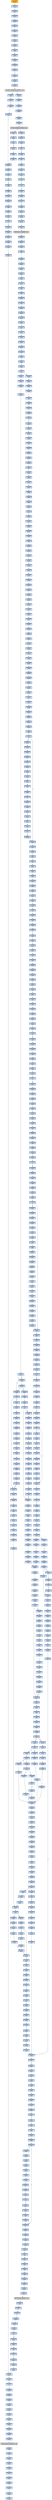 strict digraph G {
	graph [bgcolor=transparent,
		name=G
	];
	node [color=lightsteelblue,
		fillcolor=lightsteelblue,
		shape=rectangle,
		style=filled
	];
	"0x0043de29"	[label="0x0043de29
jb"];
	"0x0043de2b"	[label="0x0043de2b
movl"];
	"0x0043de29" -> "0x0043de2b"	[color="#000000",
		label=F];
	"0x0043de9c"	[label="0x0043de9c
cmpl"];
	"0x0043de29" -> "0x0043de9c"	[color="#000000",
		label=T];
	"0x0043d9c2"	[label="0x0043d9c2
incl"];
	"0x0043d9c3"	[label="0x0043d9c3
movb"];
	"0x0043d9c2" -> "0x0043d9c3"	[color="#000000"];
	"0x0043d059"	[label="0x0043d059
jne"];
	"0x0043d05b"	[label="0x0043d05b
cmpb"];
	"0x0043d059" -> "0x0043d05b"	[color="#000000",
		label=F];
	"0x0043dca3"	[label="0x0043dca3
testb"];
	"0x0043dca5"	[label="0x0043dca5
jne"];
	"0x0043dca3" -> "0x0043dca5"	[color="#000000"];
	"0x0043db55"	[label="0x0043db55
repz"];
	"0x0043db57"	[label="0x0043db57
movl"];
	"0x0043db55" -> "0x0043db57"	[color="#000000"];
	"0x0043d9a4"	[label="0x0043d9a4
movb"];
	"0x0043d9a6"	[label="0x0043d9a6
popl"];
	"0x0043d9a4" -> "0x0043d9a6"	[color="#000000"];
	"0x0043da1b"	[label="0x0043da1b
jmp"];
	"0x0043da58"	[label="0x0043da58
movl"];
	"0x0043da1b" -> "0x0043da58"	[color="#000000"];
	"0x0043d83f"	[label="0x0043d83f
pushl"];
	"0x0043d840"	[label="0x0043d840
movl"];
	"0x0043d83f" -> "0x0043d840"	[color="#000000"];
	"0x0043d395"	[label="0x0043d395
pushl"];
	"0x0043d396"	[label="0x0043d396
pushl"];
	"0x0043d395" -> "0x0043d396"	[color="#000000"];
	"0x0043d83d"	[label="0x0043d83d
movl"];
	"0x0043d83d" -> "0x0043d83f"	[color="#000000"];
	"0x0043dcf1"	[label="0x0043dcf1
ret"];
	"0x0043df6c"	[label="0x0043df6c
testb"];
	"0x0043dcf1" -> "0x0043df6c"	[color="#000000"];
	"0x0043d962"	[label="0x0043d962
testl"];
	"0x0043d964"	[label="0x0043d964
jbe"];
	"0x0043d962" -> "0x0043d964"	[color="#000000"];
	"0x0043dec1"	[label="0x0043dec1
addl"];
	"0x0043dec4"	[label="0x0043dec4
orl"];
	"0x0043dec1" -> "0x0043dec4"	[color="#000000"];
	"0x0043dab5"	[label="0x0043dab5
movl"];
	"0x0043dab9"	[label="0x0043dab9
leal"];
	"0x0043dab5" -> "0x0043dab9"	[color="#000000"];
	"0x0043db0c"	[label="0x0043db0c
pushl"];
	"0x0043db0d"	[label="0x0043db0d
movl"];
	"0x0043db0c" -> "0x0043db0d"	[color="#000000"];
	"0x0043d84b"	[label="0x0043d84b
xorl"];
	"0x0043d84d"	[label="0x0043d84d
leal"];
	"0x0043d84b" -> "0x0043d84d"	[color="#000000"];
	"0x0043d8f6"	[label="0x0043d8f6
movl"];
	"0x0043d8f8"	[label="0x0043d8f8
movb"];
	"0x0043d8f6" -> "0x0043d8f8"	[color="#000000"];
	"0x0043daf1"	[label="0x0043daf1
movl"];
	"0x0043daf7"	[label="0x0043daf7
popl"];
	"0x0043daf1" -> "0x0043daf7"	[color="#000000"];
	"0x0043d2b9"	[label="0x0043d2b9
movl"];
	"0x0043d2bb"	[label="0x0043d2bb
movl"];
	"0x0043d2b9" -> "0x0043d2bb"	[color="#000000"];
	"0x0043d869"	[label="0x0043d869
movl"];
	"0x0043d86d"	[label="0x0043d86d
leal"];
	"0x0043d869" -> "0x0043d86d"	[color="#000000"];
	"0x0043dabc"	[label="0x0043dabc
pushl"];
	"0x0043dab9" -> "0x0043dabc"	[color="#000000"];
	"0x0043da6a"	[label="0x0043da6a
subl"];
	"0x0043da6c"	[label="0x0043da6c
subl"];
	"0x0043da6a" -> "0x0043da6c"	[color="#000000"];
	"0x0043d8a5"	[label="0x0043d8a5
movl"];
	"0x0043d8a9"	[label="0x0043d8a9
shll"];
	"0x0043d8a5" -> "0x0043d8a9"	[color="#000000"];
	"0x0043d8fa"	[label="0x0043d8fa
movl"];
	"0x0043d8fe"	[label="0x0043d8fe
movl"];
	"0x0043d8fa" -> "0x0043d8fe"	[color="#000000"];
	"0x0043defa"	[label="0x0043defa
jae"];
	"0x0043defc"	[label="0x0043defc
movl"];
	"0x0043defa" -> "0x0043defc"	[color="#000000",
		label=F];
	"0x0043df16"	[label="0x0043df16
movl"];
	"0x0043defa" -> "0x0043df16"	[color="#000000",
		label=T];
	"0x0043d269"	[label="0x0043d269
movl"];
	"0x0043d26f"	[label="0x0043d26f
addl"];
	"0x0043d269" -> "0x0043d26f"	[color="#000000"];
	"0x0043d834"	[label="0x0043d834
subl"];
	"0x0043d83a"	[label="0x0043d83a
pushl"];
	"0x0043d834" -> "0x0043d83a"	[color="#000000"];
	"0x0043d24f"	[label="0x0043d24f
orl"];
	"0x0043d251"	[label="0x0043d251
je"];
	"0x0043d24f" -> "0x0043d251"	[color="#000000"];
	"0x0043d2be"	[label="0x0043d2be
addl"];
	"0x0043d2bb" -> "0x0043d2be"	[color="#000000"];
	"0x0043d1c8"	[label="0x0043d1c8
je"];
	"0x0043d243"	[label="0x0043d243
movl"];
	"0x0043d1c8" -> "0x0043d243"	[color="#000000",
		label=T];
	"0x0043d9c0"	[label="0x0043d9c0
movb"];
	"0x0043d9c0" -> "0x0043d9c2"	[color="#000000"];
	"0x0043d98f"	[label="0x0043d98f
leal"];
	"0x0043d993"	[label="0x0043d993
incl"];
	"0x0043d98f" -> "0x0043d993"	[color="#000000"];
	"0x0043de95"	[label="0x0043de95
addl"];
	"0x0043de97"	[label="0x0043de97
leal"];
	"0x0043de95" -> "0x0043de97"	[color="#000000"];
	"0x0043d7e0"	[label="0x0043d7e0
movl"];
	"0x0043d7e3"	[label="0x0043d7e3
cmpl"];
	"0x0043d7e0" -> "0x0043d7e3"	[color="#000000"];
	"0x0043de78"	[label="0x0043de78
movl"];
	"0x0043de7d"	[label="0x0043de7d
movl"];
	"0x0043de78" -> "0x0043de7d"	[color="#000000"];
	"0x0043dd3a"	[label="0x0043dd3a
incl"];
	"0x0043dd3b"	[label="0x0043dd3b
incl"];
	"0x0043dd3a" -> "0x0043dd3b"	[color="#000000"];
	"0x0043df74"	[label="0x0043df74
jb"];
	"0x0043df7a"	[label="0x0043df7a
movl"];
	"0x0043df74" -> "0x0043df7a"	[color="#000000",
		label=F];
	"0x0043df7e"	[label="0x0043df7e
movl"];
	"0x0043df7a" -> "0x0043df7e"	[color="#000000"];
	"0x0043de22"	[label="0x0043de22
movl"];
	"0x0043de24"	[label="0x0043de24
je"];
	"0x0043de22" -> "0x0043de24"	[color="#000000"];
	"0x0043de24" -> "0x0043de9c"	[color="#000000",
		label=T];
	"0x0043de26"	[label="0x0043de26
cmpl"];
	"0x0043de24" -> "0x0043de26"	[color="#000000",
		label=F];
	"0x0043d10e"	[label="0x0043d10e
pushl"];
	"0x0043d10f"	[label="0x0043d10f
pushl"];
	"0x0043d10e" -> "0x0043d10f"	[color="#000000"];
	"0x0043df4c"	[label="0x0043df4c
movb"];
	"0x0043df4e"	[label="0x0043df4e
movb"];
	"0x0043df4c" -> "0x0043df4e"	[color="#000000"];
	"0x0043da11"	[label="0x0043da11
shrl"];
	"0x0043da14"	[label="0x0043da14
xorl"];
	"0x0043da11" -> "0x0043da14"	[color="#000000"];
	"0x0043dead"	[label="0x0043dead
incl"];
	"0x0043deae"	[label="0x0043deae
movb"];
	"0x0043dead" -> "0x0043deae"	[color="#000000"];
	"0x0043dccd"	[label="0x0043dccd
movb"];
	"0x0043dcd4"	[label="0x0043dcd4
movl"];
	"0x0043dccd" -> "0x0043dcd4"	[color="#000000"];
	"0x0043d72f"	[label="0x0043d72f
ret"];
	"0x0043d101"	[label="0x0043d101
movb"];
	"0x0043d72f" -> "0x0043d101"	[color="#000000"];
	"0x0043d90d"	[label="0x0043d90d
repz"];
	"0x0043d90f"	[label="0x0043d90f
movl"];
	"0x0043d90d" -> "0x0043d90f"	[color="#000000"];
	"0x0043d1c0"	[label="0x0043d1c0
movl"];
	"0x0043d1c6"	[label="0x0043d1c6
subl"];
	"0x0043d1c0" -> "0x0043d1c6"	[color="#000000"];
	"0x0043deb2"	[label="0x0043deb2
movl"];
	"0x0043deae" -> "0x0043deb2"	[color="#000000"];
	"0x0043d11f"	[label="0x0043d11f
orl"];
	"0x0043d121"	[label="0x0043d121
je"];
	"0x0043d11f" -> "0x0043d121"	[color="#000000"];
	"0x0043d871"	[label="0x0043d871
incl"];
	"0x0043d872"	[label="0x0043d872
incl"];
	"0x0043d871" -> "0x0043d872"	[color="#000000"];
	"0x0043df53"	[label="0x0043df53
cmpl"];
	"0x0043df55"	[label="0x0043df55
jb"];
	"0x0043df53" -> "0x0043df55"	[color="#000000"];
	"0x0043d7a4"	[label="0x0043d7a4
pushl"];
	"0x0043d7a5"	[label="0x0043d7a5
movl"];
	"0x0043d7a4" -> "0x0043d7a5"	[color="#000000"];
	"0x0043d9cc"	[label="0x0043d9cc
movl"];
	"0x0043d9d0"	[label="0x0043d9d0
shll"];
	"0x0043d9cc" -> "0x0043d9d0"	[color="#000000"];
	"0x0043d8e0"	[label="0x0043d8e0
movl"];
	"0x0043d8e6"	[label="0x0043d8e6
shrl"];
	"0x0043d8e0" -> "0x0043d8e6"	[color="#000000"];
	"0x0043de36"	[label="0x0043de36
movl"];
	"0x0043de39"	[label="0x0043de39
movl"];
	"0x0043de36" -> "0x0043de39"	[color="#000000"];
	"0x0043dcff"	[label="0x0043dcff
ret"];
	"0x0043de18"	[label="0x0043de18
movb"];
	"0x0043dcff" -> "0x0043de18"	[color="#000000"];
	"0x0043da9b"	[label="0x0043da9b
movb"];
	"0x0043dcff" -> "0x0043da9b"	[color="#000000"];
	"0x0043d008"	[label="0x0043d008
jmp"];
	"0x0043d00e"	[label="0x0043d00e
call"];
	"0x0043d008" -> "0x0043d00e"	[color="#000000"];
	"0x0043d7ee"	[label="0x0043d7ee
movl"];
	"0x0043d7f2"	[label="0x0043d7f2
subl"];
	"0x0043d7ee" -> "0x0043d7f2"	[color="#000000"];
	"0x0043d110"	[label="0x0043d110
pushl"];
	"0x0043d10f" -> "0x0043d110"	[color="#000000"];
	"0x0043d87e"	[label="0x0043d87e
movl"];
	"0x0043d882"	[label="0x0043d882
movl"];
	"0x0043d87e" -> "0x0043d882"	[color="#000000"];
	"0x0043df2b"	[label="0x0043df2b
movl"];
	"0x0043df31"	[label="0x0043df31
movl"];
	"0x0043df2b" -> "0x0043df31"	[color="#000000"];
	"0x0043d86d" -> "0x0043d871"	[color="#000000"];
	"0x0043db4f"	[label="0x0043db4f
movl"];
	"0x0043db4f" -> "0x0043db55"	[color="#000000"];
	"0x0043d0a1"	[label="0x0043d0a1
leal"];
	"0x0043d0a7"	[label="0x0043d0a7
cmpl"];
	"0x0043d0a1" -> "0x0043d0a7"	[color="#000000"];
	"0x0043d151"	[label="0x0043d151
popl"];
	"0x0043d152"	[label="0x0043d152
popl"];
	"0x0043d151" -> "0x0043d152"	[color="#000000"];
	"0x0043df03"	[label="0x0043df03
testl"];
	"0x0043defc" -> "0x0043df03"	[color="#000000"];
	"0x0043dbc5"	[label="0x0043dbc5
movl"];
	"0x0043dbc7"	[label="0x0043dbc7
call"];
	"0x0043dbc5" -> "0x0043dbc7"	[color="#000000"];
	"0x0043dea0"	[label="0x0043dea0
jb"];
	"0x0043ded3"	[label="0x0043ded3
movl"];
	"0x0043dea0" -> "0x0043ded3"	[color="#000000",
		label=T];
	"0x0043dea2"	[label="0x0043dea2
movl"];
	"0x0043dea0" -> "0x0043dea2"	[color="#000000",
		label=F];
	"0x0043d7a8"	[label="0x0043d7a8
movl"];
	"0x0043d7ad"	[label="0x0043d7ad
pushl"];
	"0x0043d7a8" -> "0x0043d7ad"	[color="#000000"];
	"0x0043de58"	[label="0x0043de58
orl"];
	"0x0043de5a"	[label="0x0043de5a
movl"];
	"0x0043de58" -> "0x0043de5a"	[color="#000000"];
	"0x0043da3d"	[label="0x0043da3d
movl"];
	"0x0043da42"	[label="0x0043da42
jmp"];
	"0x0043da3d" -> "0x0043da42"	[color="#000000"];
	"0x0043d9fb"	[label="0x0043d9fb
shrl"];
	"0x0043d9fd"	[label="0x0043d9fd
movl"];
	"0x0043d9fb" -> "0x0043d9fd"	[color="#000000"];
	"0x0043de46"	[label="0x0043de46
movl"];
	"0x0043de49"	[label="0x0043de49
movl"];
	"0x0043de46" -> "0x0043de49"	[color="#000000"];
	"0x0043d99f"	[label="0x0043d99f
jb"];
	"0x0043d9a1"	[label="0x0043d9a1
popl"];
	"0x0043d99f" -> "0x0043d9a1"	[color="#000000",
		label=F];
	"0x0043d92b"	[label="0x0043d92b
addl"];
	"0x0043d92e"	[label="0x0043d92e
cmpl"];
	"0x0043d92b" -> "0x0043d92e"	[color="#000000"];
	"0x0043da7e"	[label="0x0043da7e
popl"];
	"0x0043da7f"	[label="0x0043da7f
movl"];
	"0x0043da7e" -> "0x0043da7f"	[color="#000000"];
	"0x0043d9ad"	[label="0x0043d9ad
ret"];
	"0x0043d9ad" -> "0x0043dca3"	[color="#000000"];
	"0x0043dbb4"	[label="0x0043dbb4
testb"];
	"0x0043d9ad" -> "0x0043dbb4"	[color="#000000"];
	"0x0043dafe"	[label="0x0043dafe
popl"];
	"0x0043daff"	[label="0x0043daff
ret"];
	"0x0043dafe" -> "0x0043daff"	[color="#000000"];
	"0x0043d062"	[label="0x0043d062
jmp"];
	"0x0043d08d"	[label="0x0043d08d
movl"];
	"0x0043d062" -> "0x0043d08d"	[color="#000000"];
	"0x0043d001"	[color=lightgrey,
		fillcolor=orange,
		label="0x0043d001
pusha"];
	"0x0043d002"	[label="0x0043d002
call"];
	"0x0043d001" -> "0x0043d002"	[color="#000000"];
	"0x0043dee0"	[label="0x0043dee0
addl"];
	"0x0043dee2"	[label="0x0043dee2
shrl"];
	"0x0043dee0" -> "0x0043dee2"	[color="#000000"];
	"0x0043d9d9"	[label="0x0043d9d9
orl"];
	"0x0043d9db"	[label="0x0043d9db
movl"];
	"0x0043d9d9" -> "0x0043d9db"	[color="#000000"];
	"0x0043dcb9"	[label="0x0043dcb9
xorl"];
	"0x0043dcbb"	[label="0x0043dcbb
cmpb"];
	"0x0043dcb9" -> "0x0043dcbb"	[color="#000000"];
	"0x0043d2f0"	[label="0x0043d2f0
popl"];
	"0x0043d2f1"	[label="0x0043d2f1
jne"];
	"0x0043d2f0" -> "0x0043d2f1"	[color="#000000"];
	"0x0043d373"	[label="0x0043d373
movl"];
	"0x0043d375"	[label="0x0043d375
movl"];
	"0x0043d373" -> "0x0043d375"	[color="#000000"];
	"0x0043d287"	[label="0x0043d287
testl"];
	"0x0043d289"	[label="0x0043d289
jne"];
	"0x0043d287" -> "0x0043d289"	[color="#000000"];
	"0x0043df3d"	[label="0x0043df3d
incl"];
	"0x0043df3e"	[label="0x0043df3e
leal"];
	"0x0043df3d" -> "0x0043df3e"	[color="#000000"];
	"0x0043d9a3"	[label="0x0043d9a3
popl"];
	"0x0043d9a3" -> "0x0043d9a4"	[color="#000000"];
	"0x0043da0f"	[label="0x0043da0f
movl"];
	"0x0043da0f" -> "0x0043da11"	[color="#000000"];
	"0x0043da7d"	[label="0x0043da7d
popl"];
	"0x0043da7d" -> "0x0043da7e"	[color="#000000"];
	"0x0043dcc9"	[label="0x0043dcc9
jb"];
	"0x0043dccb"	[label="0x0043dccb
jmp"];
	"0x0043dcc9" -> "0x0043dccb"	[color="#000000",
		label=F];
	"0x0043deec"	[label="0x0043deec
subl"];
	"0x0043deee"	[label="0x0043deee
andl"];
	"0x0043deec" -> "0x0043deee"	[color="#000000"];
	"0x0043da49"	[label="0x0043da49
movl"];
	"0x0043da4e"	[label="0x0043da4e
jmp"];
	"0x0043da49" -> "0x0043da4e"	[color="#000000"];
	"0x0043d292"	[label="0x0043d292
movl"];
	"0x0043d289" -> "0x0043d292"	[color="#000000",
		label=T];
	"0x0043dce8"	[label="0x0043dce8
movb"];
	"0x0043dcea"	[label="0x0043dcea
popl"];
	"0x0043dce8" -> "0x0043dcea"	[color="#000000"];
	"0x0043da6e"	[label="0x0043da6e
popl"];
	"0x0043da6c" -> "0x0043da6e"	[color="#000000"];
	"0x0043d00d"	[label="0x0043d00d
ret"];
	"0x0043d00d" -> "0x0043d008"	[color="#000000"];
	"0x0043df25"	[label="0x0043df25
movl"];
	"0x0043df25" -> "0x0043df2b"	[color="#000000"];
	"0x0043d093"	[label="0x0043d093
orl"];
	"0x0043d08d" -> "0x0043d093"	[color="#000000"];
	"0x0043d986"	[label="0x0043d986
xorl"];
	"0x0043d988"	[label="0x0043d988
movb"];
	"0x0043d986" -> "0x0043d988"	[color="#000000"];
	"0x0043d80f"	[label="0x0043d80f
movl"];
	"0x0043d813"	[label="0x0043d813
movl"];
	"0x0043d80f" -> "0x0043d813"	[color="#000000"];
	"0x0043d93d"	[label="0x0043d93d
jge"];
	"0x0043d943"	[label="0x0043d943
cmpl"];
	"0x0043d93d" -> "0x0043d943"	[color="#000000",
		label=F];
	"0x0043d7bd"	[label="0x0043d7bd
incl"];
	"0x0043d7be"	[label="0x0043d7be
movb"];
	"0x0043d7bd" -> "0x0043d7be"	[color="#000000"];
	"0x0043d939"	[label="0x0043d939
movl"];
	"0x0043d939" -> "0x0043d93d"	[color="#000000"];
	"0x0043da16"	[label="0x0043da16
movb"];
	"0x0043da19"	[label="0x0043da19
movl"];
	"0x0043da16" -> "0x0043da19"	[color="#000000"];
	"0x0043d972"	[label="0x0043d972
je"];
	"0x0043d974"	[label="0x0043d974
movl"];
	"0x0043d972" -> "0x0043d974"	[color="#000000",
		label=F];
	"0x0043d996"	[label="0x0043d996
movl"];
	"0x0043d972" -> "0x0043d996"	[color="#000000",
		label=T];
	"0x0043dd32"	[label="0x0043dd32
jae"];
	"0x0043dd34"	[label="0x0043dd34
movl"];
	"0x0043dd32" -> "0x0043dd34"	[color="#000000",
		label=F];
	"0x0043d38f"	[label="0x0043d38f
movl"];
	"0x0043d392"	[label="0x0043d392
addl"];
	"0x0043d38f" -> "0x0043d392"	[color="#000000"];
	"0x0043d831"	[label="0x0043d831
ret"];
	"0x0043d831" -> "0x0043daf1"	[color="#000000"];
	"0x0043de1f"	[label="0x0043de1f
popl"];
	"0x0043de20"	[label="0x0043de20
testb"];
	"0x0043de1f" -> "0x0043de20"	[color="#000000"];
	"0x0043de3c"	[label="0x0043de3c
shll"];
	"0x0043de3f"	[label="0x0043de3f
movb"];
	"0x0043de3c" -> "0x0043de3f"	[color="#000000"];
	"0x0043d111"	[label="0x0043d111
pushl"];
	"0x0043d110" -> "0x0043d111"	[color="#000000"];
	"0x0043d153"	[label="0x0043d153
popl"];
	"0x0043d154"	[label="0x0043d154
popl"];
	"0x0043d153" -> "0x0043d154"	[color="#000000"];
	"0x0043ded6"	[label="0x0043ded6
movl"];
	"0x0043ded9"	[label="0x0043ded9
movl"];
	"0x0043ded6" -> "0x0043ded9"	[color="#000000"];
	"0x0043d2a8"	[label="0x0043d2a8
movl"];
	"0x0043d2aa"	[label="0x0043d2aa
testl"];
	"0x0043d2a8" -> "0x0043d2aa"	[color="#000000"];
	"0x0043dede"	[label="0x0043dede
subl"];
	"0x0043dede" -> "0x0043dee0"	[color="#000000"];
	"0x0043d8bd"	[label="0x0043d8bd
movl"];
	"0x0043d8c1"	[label="0x0043d8c1
movl"];
	"0x0043d8bd" -> "0x0043d8c1"	[color="#000000"];
	"0x0043d8ab"	[label="0x0043d8ab
addl"];
	"0x0043d8ad"	[label="0x0043d8ad
cmpl"];
	"0x0043d8ab" -> "0x0043d8ad"	[color="#000000"];
	"0x0043d7e5"	[label="0x0043d7e5
jae"];
	"0x0043d7e7"	[label="0x0043d7e7
popl"];
	"0x0043d7e5" -> "0x0043d7e7"	[color="#000000",
		label=F];
	"0x0043d97f"	[label="0x0043d97f
movl"];
	"0x0043d983"	[label="0x0043d983
movl"];
	"0x0043d97f" -> "0x0043d983"	[color="#000000"];
	"0x0043d99d"	[label="0x0043d99d
cmpl"];
	"0x0043d99d" -> "0x0043d99f"	[color="#000000"];
	"0x0043df0d"	[label="0x0043df0d
movl"];
	"0x0043df14"	[label="0x0043df14
jmp"];
	"0x0043df0d" -> "0x0043df14"	[color="#000000"];
	"0x0043d97a"	[label="0x0043d97a
andl"];
	"0x0043d974" -> "0x0043d97a"	[color="#000000"];
	"0x0043d949"	[label="0x0043d949
je"];
	"0x0043d95a"	[label="0x0043d95a
movl"];
	"0x0043d949" -> "0x0043d95a"	[color="#000000",
		label=T];
	"0x0043d807"	[label="0x0043d807
movl"];
	"0x0043d80a"	[label="0x0043d80a
popl"];
	"0x0043d807" -> "0x0043d80a"	[color="#000000"];
	"0x0043d39e"	[label="0x0043d39e
call"];
	VIRTUALPROTECT_KERNEL32_DLL	[color=lightgrey,
		fillcolor=lightgrey,
		label="VIRTUALPROTECT_KERNEL32_DLL
VIRTUALPROTECT-KERNEL32-DLL"];
	"0x0043d39e" -> VIRTUALPROTECT_KERNEL32_DLL	[color="#000000"];
	"0x0043d994"	[label="0x0043d994
movl"];
	"0x0043d993" -> "0x0043d994"	[color="#000000"];
	"0x0043da89"	[label="0x0043da89
xorl"];
	"0x0043da8b"	[label="0x0043da8b
xorl"];
	"0x0043da89" -> "0x0043da8b"	[color="#000000"];
	"0x0043df83"	[label="0x0043df83
movb"];
	"0x0043df85"	[label="0x0043df85
popl"];
	"0x0043df83" -> "0x0043df85"	[color="#000000"];
	"0x0043dceb"	[label="0x0043dceb
addl"];
	"0x0043dceb" -> "0x0043dcf1"	[color="#000000"];
	"0x0043db49"	[label="0x0043db49
movl"];
	"0x0043db49" -> "0x0043db4f"	[color="#000000"];
	"0x0043de2e"	[label="0x0043de2e
leal"];
	"0x0043de2b" -> "0x0043de2e"	[color="#000000"];
	"0x0043d80c"	[label="0x0043d80c
ret"];
	"0x0043db98"	[label="0x0043db98
movb"];
	"0x0043d80c" -> "0x0043db98"	[color="#000000"];
	"0x0043d0fc"	[label="0x0043d0fc
call"];
	"0x0043d6c8"	[label="0x0043d6c8
movl"];
	"0x0043d0fc" -> "0x0043d6c8"	[color="#000000"];
	"0x0043d1b0"	[label="0x0043d1b0
je"];
	"0x0043d1ba"	[label="0x0043d1ba
movl"];
	"0x0043d1b0" -> "0x0043d1ba"	[color="#000000",
		label=T];
	"0x0043da31"	[label="0x0043da31
movl"];
	"0x0043da36"	[label="0x0043da36
jmp"];
	"0x0043da31" -> "0x0043da36"	[color="#000000"];
	"0x0043d83b"	[label="0x0043d83b
pushl"];
	"0x0043d83c"	[label="0x0043d83c
pushl"];
	"0x0043d83b" -> "0x0043d83c"	[color="#000000"];
	"0x0043dee4"	[label="0x0043dee4
movl"];
	"0x0043dee9"	[label="0x0043dee9
movl"];
	"0x0043dee4" -> "0x0043dee9"	[color="#000000"];
	"0x0043d873"	[label="0x0043d873
cmpl"];
	"0x0043d875"	[label="0x0043d875
movl"];
	"0x0043d873" -> "0x0043d875"	[color="#000000"];
	"0x0043d04e"	[label="0x0043d04e
pushl"];
	"0x0043d04f"	[label="0x0043d04f
call"];
	"0x0043d04e" -> "0x0043d04f"	[color="#000000"];
	"0x0043d960"	[label="0x0043d960
xorl"];
	"0x0043d960" -> "0x0043d962"	[color="#000000"];
	"0x0043df6e"	[label="0x0043df6e
je"];
	"0x0043df6c" -> "0x0043df6e"	[color="#000000"];
	"0x0043d425"	[label="0x0043d425
ret"];
	"0x0043d161"	[label="0x0043d161
movl"];
	"0x0043d163"	[label="0x0043d163
addl"];
	"0x0043d161" -> "0x0043d163"	[color="#000000"];
	"0x0043d9e4"	[label="0x0043d9e4
movl"];
	"0x0043d9e6"	[label="0x0043d9e6
movl"];
	"0x0043d9e4" -> "0x0043d9e6"	[color="#000000"];
	"0x0043d907"	[label="0x0043d907
movw"];
	"0x0043d90a"	[label="0x0043d90a
shrl"];
	"0x0043d907" -> "0x0043d90a"	[color="#000000"];
	"0x0043db1b"	[label="0x0043db1b
movl"];
	"0x0043db1e"	[label="0x0043db1e
movl"];
	"0x0043db1b" -> "0x0043db1e"	[color="#000000"];
	"0x0043d9f9"	[label="0x0043d9f9
subl"];
	"0x0043d9f9" -> "0x0043d9fb"	[color="#000000"];
	"0x0043daa8"	[label="0x0043daa8
addl"];
	"0x0043daab"	[label="0x0043daab
shll"];
	"0x0043daa8" -> "0x0043daab"	[color="#000000"];
	"0x0043dba8"	[label="0x0043dba8
leal"];
	"0x0043dbac"	[label="0x0043dbac
pushl"];
	"0x0043dba8" -> "0x0043dbac"	[color="#000000"];
	"0x0043d9c7"	[label="0x0043d9c7
movl"];
	"0x0043d9c3" -> "0x0043d9c7"	[color="#000000"];
	"0x0043de41"	[label="0x0043de41
incl"];
	"0x0043de3f" -> "0x0043de41"	[color="#000000"];
	"0x0043de42"	[label="0x0043de42
movb"];
	"0x0043de41" -> "0x0043de42"	[color="#000000"];
	"0x0043d276"	[label="0x0043d276
je"];
	"0x0043d389"	[label="0x0043d389
movl"];
	"0x0043d276" -> "0x0043d389"	[color="#000000",
		label=T];
	"0x0043d397"	[label="0x0043d397
pushl"];
	"0x0043d398"	[label="0x0043d398
pushl"];
	"0x0043d397" -> "0x0043d398"	[color="#000000"];
	"0x0043df4b"	[label="0x0043df4b
incl"];
	"0x0043df4b" -> "0x0043df4c"	[color="#000000"];
	"0x0043dd3c"	[label="0x0043dd3c
movl"];
	"0x0043dd3b" -> "0x0043dd3c"	[color="#000000"];
	"0x0043d264"	[label="0x0043d264
movl"];
	"0x0043d251" -> "0x0043d264"	[color="#000000",
		label=T];
	"0x0043da65"	[label="0x0043da65
movl"];
	"0x0043da65" -> "0x0043da6a"	[color="#000000"];
	"0x0043d9de"	[label="0x0043d9de
addl"];
	"0x0043d9db" -> "0x0043d9de"	[color="#000000"];
	"0x0043d400"	[label="0x0043d400
movl"];
	"0x0043d405"	[label="0x0043d405
pushl"];
	"0x0043d400" -> "0x0043d405"	[color="#000000"];
	"0x0043ded3" -> "0x0043ded6"	[color="#000000"];
	"0x0043d264" -> "0x0043d269"	[color="#000000"];
	"0x0043da62"	[label="0x0043da62
movl"];
	"0x0043da62" -> "0x0043da65"	[color="#000000"];
	"0x0043d826"	[label="0x0043d826
movl"];
	"0x0043d82c"	[label="0x0043d82c
addl"];
	"0x0043d826" -> "0x0043d82c"	[color="#000000"];
	"0x0043dcda"	[label="0x0043dcda
leal"];
	"0x0043dcde"	[label="0x0043dcde
movl"];
	"0x0043dcda" -> "0x0043dcde"	[color="#000000"];
	"0x0043db2a"	[label="0x0043db2a
movl"];
	"0x0043db30"	[label="0x0043db30
xorl"];
	"0x0043db2a" -> "0x0043db30"	[color="#000000"];
	"0x0043daf8"	[label="0x0043daf8
popl"];
	"0x0043daf9"	[label="0x0043daf9
addl"];
	"0x0043daf8" -> "0x0043daf9"	[color="#000000"];
	"0x0043d121" -> "0x0043d151"	[color="#000000",
		label=T];
	"0x0043d16f"	[label="0x0043d16f
sarl"];
	"0x0043d172"	[label="0x0043d172
repz"];
	"0x0043d16f" -> "0x0043d172"	[color="#000000"];
	"0x0043df81"	[label="0x0043df81
popl"];
	"0x0043df82"	[label="0x0043df82
popl"];
	"0x0043df81" -> "0x0043df82"	[color="#000000"];
	"0x0043df45"	[label="0x0043df45
jae"];
	"0x0043df47"	[label="0x0043df47
movl"];
	"0x0043df45" -> "0x0043df47"	[color="#000000",
		label=F];
	"0x0043d2ac"	[label="0x0043d2ac
jne"];
	"0x0043d2b1"	[label="0x0043d2b1
addl"];
	"0x0043d2ac" -> "0x0043d2b1"	[color="#000000",
		label=T];
	"0x0043d81d"	[label="0x0043d81d
movl"];
	"0x0043d823"	[label="0x0043d823
leal"];
	"0x0043d81d" -> "0x0043d823"	[color="#000000"];
	"0x0043d0fa"	[label="0x0043d0fa
pushl"];
	"0x0043d0fb"	[label="0x0043d0fb
pushl"];
	"0x0043d0fa" -> "0x0043d0fb"	[color="#000000"];
	"0x0043d83c" -> "0x0043d83d"	[color="#000000"];
	"0x0043df86"	[label="0x0043df86
addl"];
	"0x0043df89"	[label="0x0043df89
ret"];
	"0x0043df86" -> "0x0043df89"	[color="#000000"];
	"0x0043d9a2"	[label="0x0043d9a2
popl"];
	"0x0043d9a1" -> "0x0043d9a2"	[color="#000000"];
	"0x0043d8e9"	[label="0x0043d8e9
movl"];
	"0x0043d8eb"	[label="0x0043d8eb
andl"];
	"0x0043d8e9" -> "0x0043d8eb"	[color="#000000"];
	"0x0043deab"	[label="0x0043deab
movb"];
	"0x0043deab" -> "0x0043dead"	[color="#000000"];
	"0x0043d0b2"	[label="0x0043d0b2
pushl"];
	"0x0043d0b7"	[label="0x0043d0b7
pushl"];
	"0x0043d0b2" -> "0x0043d0b7"	[color="#000000"];
	"0x0043d00a"	[label="0x0043d00a
popl"];
	"0x0043d002" -> "0x0043d00a"	[color="#000000"];
	"0x0043da82"	[label="0x0043da82
popl"];
	"0x0043da7f" -> "0x0043da82"	[color="#000000"];
	"0x0043d95a" -> "0x0043d960"	[color="#000000"];
	"0x0043dcb2"	[label="0x0043dcb2
movb"];
	"0x0043dca5" -> "0x0043dcb2"	[color="#000000",
		label=T];
	"0x0043da47"	[label="0x0043da47
jae"];
	"0x0043da47" -> "0x0043da49"	[color="#000000",
		label=F];
	"0x0043daa2"	[label="0x0043daa2
popl"];
	"0x0043daa3"	[label="0x0043daa3
movl"];
	"0x0043daa2" -> "0x0043daa3"	[color="#000000"];
	"0x0043d866"	[label="0x0043d866
movb"];
	"0x0043d866" -> "0x0043d869"	[color="#000000"];
	"0x0043da42" -> "0x0043da58"	[color="#000000"];
	"0x0043de34"	[label="0x0043de34
jb"];
	"0x0043de34" -> "0x0043de36"	[color="#000000",
		label=F];
	"0x0043de67"	[label="0x0043de67
movl"];
	"0x0043de34" -> "0x0043de67"	[color="#000000",
		label=T];
	"0x0043de6a"	[label="0x0043de6a
movl"];
	"0x0043de67" -> "0x0043de6a"	[color="#000000"];
	"0x0043d931"	[label="0x0043d931
movl"];
	"0x0043d935"	[label="0x0043d935
movl"];
	"0x0043d931" -> "0x0043d935"	[color="#000000"];
	"0x0043d2b3"	[label="0x0043d2b3
addl"];
	"0x0043d2b1" -> "0x0043d2b3"	[color="#000000"];
	"0x0043d389" -> "0x0043d38f"	[color="#000000"];
	"0x0043df39"	[label="0x0043df39
movl"];
	"0x0043df39" -> "0x0043df3d"	[color="#000000"];
	"0x0043df43"	[label="0x0043df43
movl"];
	"0x0043df43" -> "0x0043df45"	[color="#000000"];
	"0x0043dd3e"	[label="0x0043dd3e
movl"];
	"0x0043dd3c" -> "0x0043dd3e"	[color="#000000"];
	"0x0043dbb6"	[label="0x0043dbb6
jne"];
	"0x0043dbb4" -> "0x0043dbb6"	[color="#000000"];
	"0x0043dac2"	[label="0x0043dac2
call"];
	"0x0043dac2" -> "0x0043d80f"	[color="#000000"];
	"0x0043df70"	[label="0x0043df70
cmpl"];
	"0x0043df70" -> "0x0043df74"	[color="#000000"];
	"0x0043dec6"	[label="0x0043dec6
movl"];
	"0x0043dec4" -> "0x0043dec6"	[color="#000000"];
	"0x0043d103"	[label="0x0043d103
cmpb"];
	"0x0043d106"	[label="0x0043d106
jne"];
	"0x0043d103" -> "0x0043d106"	[color="#000000"];
	"0x0043db9c"	[label="0x0043db9c
incl"];
	"0x0043db98" -> "0x0043db9c"	[color="#000000"];
	"0x0043d40d"	[label="0x0043d40d
orl"];
	"0x0043d40f"	[label="0x0043d40f
movl"];
	"0x0043d40d" -> "0x0043d40f"	[color="#000000"];
	"0x0043d9ee"	[label="0x0043d9ee
movl"];
	"0x0043d9f1"	[label="0x0043d9f1
movl"];
	"0x0043d9ee" -> "0x0043d9f1"	[color="#000000"];
	"0x0043d9b0"	[label="0x0043d9b0
pushl"];
	"0x0043d9b1"	[label="0x0043d9b1
pushl"];
	"0x0043d9b0" -> "0x0043d9b1"	[color="#000000"];
	"0x0043d108"	[label="0x0043d108
incb"];
	"0x0043d108" -> "0x0043d10e"	[color="#000000"];
	"0x0043d05d"	[label="0x0043d05d
jne"];
	"0x0043d05f"	[label="0x0043d05f
leal"];
	"0x0043d05d" -> "0x0043d05f"	[color="#000000",
		label=F];
	"0x0043db24"	[label="0x0043db24
movl"];
	"0x0043db24" -> "0x0043db2a"	[color="#000000"];
	"0x0043d8b7"	[label="0x0043d8b7
ja"];
	"0x0043d8b7" -> "0x0043d8bd"	[color="#000000",
		label=F];
	"0x0043df05"	[label="0x0043df05
je"];
	"0x0043df07"	[label="0x0043df07
movl"];
	"0x0043df05" -> "0x0043df07"	[color="#000000",
		label=F];
	"0x0043df37"	[label="0x0043df37
movl"];
	"0x0043df05" -> "0x0043df37"	[color="#000000",
		label=T];
	"0x0043de80"	[label="0x0043de80
subl"];
	"0x0043de7d" -> "0x0043de80"	[color="#000000"];
	"0x0043d02f"	[label="0x0043d02f
jne"];
	"0x0043d035"	[label="0x0043d035
leal"];
	"0x0043d02f" -> "0x0043d035"	[color="#000000",
		label=F];
	"0x0043de4c"	[label="0x0043de4c
movl"];
	"0x0043de50"	[label="0x0043de50
andl"];
	"0x0043de4c" -> "0x0043de50"	[color="#000000"];
	"0x0043dd36"	[label="0x0043dd36
movb"];
	"0x0043dd38"	[label="0x0043dd38
movl"];
	"0x0043dd36" -> "0x0043dd38"	[color="#000000"];
	"0x0043d911"	[label="0x0043d911
movl"];
	"0x0043d915"	[label="0x0043d915
andl"];
	"0x0043d911" -> "0x0043d915"	[color="#000000"];
	"0x0043d91e"	[label="0x0043d91e
movl"];
	"0x0043d922"	[label="0x0043d922
movl"];
	"0x0043d91e" -> "0x0043d922"	[color="#000000"];
	"0x0043daad"	[label="0x0043daad
addl"];
	"0x0043daab" -> "0x0043daad"	[color="#000000"];
	"0x0043df5d"	[label="0x0043df5d
movl"];
	"0x0043df61"	[label="0x0043df61
movl"];
	"0x0043df5d" -> "0x0043df61"	[color="#000000"];
	"0x0043d014"	[label="0x0043d014
popl"];
	"0x0043d015"	[label="0x0043d015
movl"];
	"0x0043d014" -> "0x0043d015"	[color="#000000"];
	"0x0043d042"	[label="0x0043d042
movl"];
	"0x0043d048"	[label="0x0043d048
movl"];
	"0x0043d042" -> "0x0043d048"	[color="#000000"];
	"0x0043d378"	[label="0x0043d378
movl"];
	"0x0043d37b"	[label="0x0043d37b
addl"];
	"0x0043d378" -> "0x0043d37b"	[color="#000000"];
	"0x0043daa3" -> "0x0043daa8"	[color="#000000"];
	"0x0043da75"	[label="0x0043da75
addl"];
	"0x0043da77"	[label="0x0043da77
movl"];
	"0x0043da75" -> "0x0043da77"	[color="#000000"];
	"0x0043df57"	[label="0x0043df57
movl"];
	"0x0043df5b"	[label="0x0043df5b
addl"];
	"0x0043df57" -> "0x0043df5b"	[color="#000000"];
	"0x0043dcf9"	[label="0x0043dcf9
subl"];
	"0x0043dcf9" -> "0x0043dcff"	[color="#000000"];
	"0x0043d7ce"	[label="0x0043d7ce
andl"];
	"0x0043d7d4"	[label="0x0043d7d4
orl"];
	"0x0043d7ce" -> "0x0043d7d4"	[color="#000000"];
	"0x0043d7c4"	[label="0x0043d7c4
movl"];
	"0x0043d7c7"	[label="0x0043d7c7
movl"];
	"0x0043d7c4" -> "0x0043d7c7"	[color="#000000"];
	"0x0043d022"	[label="0x0043d022
cmpl"];
	"0x0043d029"	[label="0x0043d029
movl"];
	"0x0043d022" -> "0x0043d029"	[color="#000000"];
	"0x0043db59"	[label="0x0043db59
stosb"];
	"0x0043db57" -> "0x0043db59"	[color="#000000"];
	"0x0043d7d6"	[label="0x0043d7d6
movl"];
	"0x0043d7d4" -> "0x0043d7d6"	[color="#000000"];
	"0x0043dbad"	[label="0x0043dbad
movl"];
	"0x0043dbaf"	[label="0x0043dbaf
call"];
	"0x0043dbad" -> "0x0043dbaf"	[color="#000000"];
	"0x0043d416"	[label="0x0043d416
jne"];
	"0x0043d420"	[label="0x0043d420
pushl"];
	"0x0043d416" -> "0x0043d420"	[color="#000000",
		label=T];
	"0x0043db32"	[label="0x0043db32
movl"];
	"0x0043db37"	[label="0x0043db37
movl"];
	"0x0043db32" -> "0x0043db37"	[color="#000000"];
	"0x0043d00c"	[label="0x0043d00c
pushl"];
	"0x0043d00c" -> "0x0043d00d"	[color="#000000"];
	"0x0043d2b3" -> "0x0043d2b9"	[color="#000000"];
	"0x0043d97a" -> "0x0043d97f"	[color="#000000"];
	"0x0043d7f4"	[label="0x0043d7f4
shrl"];
	"0x0043d7f2" -> "0x0043d7f4"	[color="#000000"];
	"0x0043de5c"	[label="0x0043de5c
cmpl"];
	"0x0043de5a" -> "0x0043de5c"	[color="#000000"];
	"0x0043df07" -> "0x0043df0d"	[color="#000000"];
	"0x0043d7d9"	[label="0x0043d7d9
addl"];
	"0x0043d7db"	[label="0x0043d7db
movl"];
	"0x0043d7d9" -> "0x0043d7db"	[color="#000000"];
	"0x0043d3ff"	[label="0x0043d3ff
popl"];
	"0x0043d3ff" -> "0x0043d400"	[color="#000000"];
	"0x0043d174"	[label="0x0043d174
movl"];
	"0x0043d176"	[label="0x0043d176
andl"];
	"0x0043d174" -> "0x0043d176"	[color="#000000"];
	"0x0043d101" -> "0x0043d103"	[color="#000000"];
	"0x0043d926"	[label="0x0043d926
addl"];
	"0x0043d929"	[label="0x0043d929
incl"];
	"0x0043d926" -> "0x0043d929"	[color="#000000"];
	"0x0043d183"	[label="0x0043d183
pushl"];
	"0x0043d189"	[label="0x0043d189
call"];
	"0x0043d183" -> "0x0043d189"	[color="#000000"];
	"0x0043df41"	[label="0x0043df41
cmpl"];
	"0x0043df3e" -> "0x0043df41"	[color="#000000"];
	"0x0043dce3"	[label="0x0043dce3
repz"];
	"0x0043dcde" -> "0x0043dce3"	[color="#000000"];
	"0x0043de55"	[label="0x0043de55
addl"];
	"0x0043de55" -> "0x0043de58"	[color="#000000"];
	"0x0043d9f4"	[label="0x0043d9f4
movl"];
	"0x0043d9f4" -> "0x0043d9f9"	[color="#000000"];
	"0x0043daaf"	[label="0x0043daaf
incl"];
	"0x0043dab0"	[label="0x0043dab0
cmpl"];
	"0x0043daaf" -> "0x0043dab0"	[color="#000000"];
	"0x0043df49"	[label="0x0043df49
subl"];
	"0x0043df49" -> "0x0043df4b"	[color="#000000"];
	"0x0043df80"	[label="0x0043df80
popl"];
	"0x0043df7e" -> "0x0043df80"	[color="#000000"];
	"0x0043d99c"	[label="0x0043d99c
incl"];
	"0x0043d99c" -> "0x0043d99d"	[color="#000000"];
	"0x0043d7eb"	[label="0x0043d7eb
movl"];
	"0x0043d7eb" -> "0x0043d7ee"	[color="#000000"];
	"0x0043d90f" -> "0x0043d911"	[color="#000000"];
	"0x0043d817"	[label="0x0043d817
movl"];
	"0x0043d813" -> "0x0043d817"	[color="#000000"];
	"0x0043d823" -> "0x0043d826"	[color="#000000"];
	"0x0043d7e8"	[label="0x0043d7e8
movl"];
	"0x0043d7e7" -> "0x0043d7e8"	[color="#000000"];
	"0x0043d7f6"	[label="0x0043d7f6
movl"];
	"0x0043d7f4" -> "0x0043d7f6"	[color="#000000"];
	"0x0043d8d5"	[label="0x0043d8d5
movl"];
	"0x0043d8d8"	[label="0x0043d8d8
movl"];
	"0x0043d8d5" -> "0x0043d8d8"	[color="#000000"];
	"0x0043d03c"	[label="0x0043d03c
call"];
	GETMODULEHANDLEA_KERNEL32_DLL	[color=lightgrey,
		fillcolor=lightgrey,
		label="GETMODULEHANDLEA_KERNEL32_DLL
GETMODULEHANDLEA-KERNEL32-DLL"];
	"0x0043d03c" -> GETMODULEHANDLEA_KERNEL32_DLL	[color="#000000"];
	"0x0043d415"	[label="0x0043d415
popa"];
	"0x0043d40f" -> "0x0043d415"	[color="#000000"];
	"0x0043db3d"	[label="0x0043db3d
movl"];
	"0x0043db43"	[label="0x0043db43
movl"];
	"0x0043db3d" -> "0x0043db43"	[color="#000000"];
	"0x0043d966"	[label="0x0043d966
movl"];
	"0x0043d964" -> "0x0043d966"	[color="#000000",
		label=F];
	"0x0043da00"	[label="0x0043da00
andl"];
	"0x0043d9fd" -> "0x0043da00"	[color="#000000"];
	"0x0043da05"	[label="0x0043da05
cmpl"];
	"0x0043da07"	[label="0x0043da07
jae"];
	"0x0043da05" -> "0x0043da07"	[color="#000000"];
	"0x0043d181"	[label="0x0043d181
pushl"];
	"0x0043d181" -> "0x0043d183"	[color="#000000"];
	"0x0043d8f4"	[label="0x0043d8f4
movb"];
	"0x0043d8f4" -> "0x0043d8f6"	[color="#000000"];
	"0x0043d8f8" -> "0x0043d8fa"	[color="#000000"];
	"0x0043d39d"	[label="0x0043d39d
pushl"];
	"0x0043d39d" -> "0x0043d39e"	[color="#000000"];
	"0x0043de90"	[label="0x0043de90
call"];
	"0x0043de90" -> "0x0043d9b0"	[color="#000000"];
	"0x0043de9c" -> "0x0043dea0"	[color="#000000"];
	"0x0043d726"	[label="0x0043d726
movl"];
	"0x0043d729"	[label="0x0043d729
addl"];
	"0x0043d726" -> "0x0043d729"	[color="#000000"];
	"0x0043db0f"	[label="0x0043db0f
leal"];
	"0x0043db12"	[label="0x0043db12
movl"];
	"0x0043db0f" -> "0x0043db12"	[color="#000000"];
	"0x0043df80" -> "0x0043df81"	[color="#000000"];
	"0x0043dbc3"	[label="0x0043dbc3
xorl"];
	"0x0043dbc3" -> "0x0043dbc5"	[color="#000000"];
	"0x0043d112"	[label="0x0043d112
movl"];
	"0x0043d111" -> "0x0043d112"	[color="#000000"];
	"0x0043db71"	[label="0x0043db71
pushl"];
	"0x0043db72"	[label="0x0043db72
pushl"];
	"0x0043db71" -> "0x0043db72"	[color="#000000"];
	"0x0043db37" -> "0x0043db3d"	[color="#000000"];
	"0x0043d91a"	[label="0x0043d91a
movl"];
	"0x0043d91a" -> "0x0043d91e"	[color="#000000"];
	"0x0043d394"	[label="0x0043d394
pushl"];
	"0x0043d392" -> "0x0043d394"	[color="#000000"];
	"0x0043d249"	[label="0x0043d249
movl"];
	"0x0043d249" -> "0x0043d24f"	[color="#000000"];
	"0x0043d90a" -> "0x0043d90d"	[color="#000000"];
	"0x0043d6f0"	[label="0x0043d6f0
call"];
	"0x0043db02"	[label="0x0043db02
movl"];
	"0x0043d6f0" -> "0x0043db02"	[color="#000000"];
	"0x0043d0e9"	[label="0x0043d0e9
movl"];
	"0x0043d0eb"	[label="0x0043d0eb
addl"];
	"0x0043d0e9" -> "0x0043d0eb"	[color="#000000"];
	VIRTUALFREE_KERNEL32_DLL	[color=lightgrey,
		fillcolor=lightgrey,
		label="VIRTUALFREE_KERNEL32_DLL
VIRTUALFREE-KERNEL32-DLL"];
	"0x0043d189" -> VIRTUALFREE_KERNEL32_DLL	[color="#000000"];
	"0x0043d918"	[label="0x0043d918
repz"];
	"0x0043d915" -> "0x0043d918"	[color="#000000"];
	"0x0043d298"	[label="0x0043d298
movl"];
	"0x0043d2a2"	[label="0x0043d2a2
movl"];
	"0x0043d298" -> "0x0043d2a2"	[color="#000000"];
	"0x0043dcf2"	[label="0x0043dcf2
call"];
	"0x0043dcf8"	[label="0x0043dcf8
popl"];
	"0x0043dcf2" -> "0x0043dcf8"	[color="#000000"];
	"0x0043de6d"	[label="0x0043de6d
movl"];
	"0x0043de72"	[label="0x0043de72
subl"];
	"0x0043de6d" -> "0x0043de72"	[color="#000000"];
	"0x0043de18" -> "0x0043de1f"	[color="#000000"];
	"0x0043d6dc"	[label="0x0043d6dc
movl"];
	"0x0043d6e3"	[label="0x0043d6e3
movl"];
	"0x0043d6dc" -> "0x0043d6e3"	[color="#000000"];
	"0x0043d8dc"	[label="0x0043d8dc
movl"];
	"0x0043d8d8" -> "0x0043d8dc"	[color="#000000"];
	"0x0043d7c2"	[label="0x0043d7c2
movl"];
	"0x0043d7be" -> "0x0043d7c2"	[color="#000000"];
	"0x0043d058"	[label="0x0043d058
scasb"];
	"0x0043d058" -> "0x0043d059"	[color="#000000"];
	"0x0043d88c"	[label="0x0043d88c
xorl"];
	"0x0043d88e"	[label="0x0043d88e
movl"];
	"0x0043d88c" -> "0x0043d88e"	[color="#000000"];
	VIRTUALPROTECT_KERNEL32_DLL -> "0x0043d3ff"	[color="#000000"];
	"0x0043db5a"	[label="0x0043db5a
call"];
	"0x0043db63"	[label="0x0043db63
subl"];
	"0x0043db5a" -> "0x0043db63"	[color="#000000"];
	"0x0043d375" -> "0x0043d378"	[color="#000000"];
	"0x0043deb5"	[label="0x0043deb5
movl"];
	"0x0043deb2" -> "0x0043deb5"	[color="#000000"];
	"0x0043d7b1"	[label="0x0043d7b1
jb"];
	"0x0043d7b3"	[label="0x0043d7b3
pushl"];
	"0x0043d7b1" -> "0x0043d7b3"	[color="#000000",
		label=F];
	"0x0043d7b1" -> "0x0043d7e8"	[color="#000000",
		label=T];
	"0x0043d994" -> "0x0043d996"	[color="#000000"];
	"0x0043d179"	[label="0x0043d179
repz"];
	"0x0043d176" -> "0x0043d179"	[color="#000000"];
	"0x0043d845"	[label="0x0043d845
movl"];
	"0x0043d840" -> "0x0043d845"	[color="#000000"];
	"0x0043da93"	[label="0x0043da93
movl"];
	"0x0043da95"	[label="0x0043da95
pushl"];
	"0x0043da93" -> "0x0043da95"	[color="#000000"];
	"0x0043daff" -> "0x0043d6dc"	[color="#000000"];
	"0x0043d8a9" -> "0x0043d8ab"	[color="#000000"];
	"0x0043d804"	[label="0x0043d804
addl"];
	"0x0043d806"	[label="0x0043d806
popl"];
	"0x0043d804" -> "0x0043d806"	[color="#000000"];
	"0x0043d7bb"	[label="0x0043d7bb
movb"];
	"0x0043d7bb" -> "0x0043d7bd"	[color="#000000"];
	"0x0043d0b0"	[label="0x0043d0b0
pushl"];
	"0x0043d0b0" -> "0x0043d0b2"	[color="#000000"];
	"0x0043d9a7"	[label="0x0043d9a7
addl"];
	"0x0043d9a6" -> "0x0043d9a7"	[color="#000000"];
	"0x0043d6eb"	[label="0x0043d6eb
pushl"];
	"0x0043d6ec"	[label="0x0043d6ec
leal"];
	"0x0043d6eb" -> "0x0043d6ec"	[color="#000000"];
	"0x0043da8d"	[label="0x0043da8d
leal"];
	"0x0043da8b" -> "0x0043da8d"	[color="#000000"];
	"0x0043d095"	[label="0x0043d095
je"];
	"0x0043d095" -> "0x0043d0a1"	[color="#000000",
		label=T];
	"0x0043d82c" -> "0x0043d831"	[color="#000000"];
	"0x0043da00" -> "0x0043da05"	[color="#000000"];
	"0x0043d9e1"	[label="0x0043d9e1
movl"];
	"0x0043d9de" -> "0x0043d9e1"	[color="#000000"];
	"0x0043df1c"	[label="0x0043df1c
movl"];
	"0x0043df16" -> "0x0043df1c"	[color="#000000"];
	"0x0043daf9" -> "0x0043dafe"	[color="#000000"];
	"0x0043d817" -> "0x0043d81d"	[color="#000000"];
	"0x0043d37e"	[label="0x0043d37e
movl"];
	"0x0043d37b" -> "0x0043d37e"	[color="#000000"];
	"0x0043d96d"	[label="0x0043d96d
movb"];
	"0x0043d966" -> "0x0043d96d"	[color="#000000"];
	"0x0043d943" -> "0x0043d949"	[color="#000000"];
	"0x0043daf7" -> "0x0043daf8"	[color="#000000"];
	"0x0043dabd"	[label="0x0043dabd
pushl"];
	"0x0043dabd" -> "0x0043dac2"	[color="#000000"];
	"0x0043d2c6"	[label="0x0043d2c6
testl"];
	"0x0043d2c8"	[label="0x0043d2c8
je"];
	"0x0043d2c6" -> "0x0043d2c8"	[color="#000000"];
	"0x0043d879"	[label="0x0043d879
movl"];
	"0x0043d879" -> "0x0043d87e"	[color="#000000"];
	"0x0043d8b3"	[label="0x0043d8b3
movl"];
	"0x0043d8b3" -> "0x0043d8b7"	[color="#000000"];
	"0x0043d9b8"	[label="0x0043d9b8
cmpl"];
	"0x0043d9bc"	[label="0x0043d9bc
jb"];
	"0x0043d9b8" -> "0x0043d9bc"	[color="#000000"];
	GETPROCADDRESS_KERNEL32_DLL	[color=lightgrey,
		fillcolor=lightgrey,
		label="GETPROCADDRESS_KERNEL32_DLL
GETPROCADDRESS-KERNEL32-DLL"];
	"0x0043d055"	[label="0x0043d055
stosl"];
	GETPROCADDRESS_KERNEL32_DLL -> "0x0043d055"	[color="#000000"];
	"0x0043d2ee"	[label="0x0043d2ee
testl"];
	GETPROCADDRESS_KERNEL32_DLL -> "0x0043d2ee"	[color="#000000"];
	"0x0043d1c6" -> "0x0043d1c8"	[color="#000000"];
	"0x0043db76"	[label="0x0043db76
call"];
	"0x0043db76" -> "0x0043d7a4"	[color="#000000"];
	"0x0043da84"	[label="0x0043da84
pushl"];
	"0x0043da85"	[label="0x0043da85
pushl"];
	"0x0043da84" -> "0x0043da85"	[color="#000000"];
	"0x0043d17b"	[label="0x0043d17b
popl"];
	"0x0043d17c"	[label="0x0043d17c
pushl"];
	"0x0043d17b" -> "0x0043d17c"	[color="#000000"];
	"0x0043da09"	[label="0x0043da09
movl"];
	"0x0043da09" -> "0x0043da0f"	[color="#000000"];
	"0x0043de42" -> "0x0043de46"	[color="#000000"];
	"0x0043d970"	[label="0x0043d970
testb"];
	"0x0043d96d" -> "0x0043d970"	[color="#000000"];
	"0x0043df03" -> "0x0043df05"	[color="#000000"];
	"0x0043d179" -> "0x0043d17b"	[color="#000000"];
	"0x0043dba0"	[label="0x0043dba0
jb"];
	"0x0043dba2"	[label="0x0043dba2
leal"];
	"0x0043dba0" -> "0x0043dba2"	[color="#000000",
		label=F];
	"0x0043d9b5"	[label="0x0043d9b5
pushl"];
	"0x0043d9b6"	[label="0x0043d9b6
movl"];
	"0x0043d9b5" -> "0x0043d9b6"	[color="#000000"];
	"0x0043d1ba" -> "0x0043d1c0"	[color="#000000"];
	"0x0043d996" -> "0x0043d99c"	[color="#000000"];
	"0x0043d885"	[label="0x0043d885
movl"];
	"0x0043d882" -> "0x0043d885"	[color="#000000"];
	"0x0043de26" -> "0x0043de29"	[color="#000000"];
	"0x0043d9be"	[label="0x0043d9be
movl"];
	"0x0043d9be" -> "0x0043d9c0"	[color="#000000"];
	"0x0043d114"	[label="0x0043d114
subl"];
	"0x0043d117"	[label="0x0043d117
movl"];
	"0x0043d114" -> "0x0043d117"	[color="#000000"];
	"0x0043d8cc"	[label="0x0043d8cc
movl"];
	"0x0043d8cf"	[label="0x0043d8cf
movl"];
	"0x0043d8cc" -> "0x0043d8cf"	[color="#000000"];
	VIRTUALALLOC_KERNEL32_DLL	[color=lightgrey,
		fillcolor=lightgrey,
		label="VIRTUALALLOC_KERNEL32_DLL
VIRTUALALLOC-KERNEL32-DLL"];
	"0x0043d0e2"	[label="0x0043d0e2
movl"];
	VIRTUALALLOC_KERNEL32_DLL -> "0x0043d0e2"	[color="#000000"];
	"0x0043da5a"	[label="0x0043da5a
movl"];
	"0x0043da58" -> "0x0043da5a"	[color="#000000"];
	"0x0043de82"	[label="0x0043de82
andl"];
	"0x0043de80" -> "0x0043de82"	[color="#000000"];
	"0x0043d806" -> "0x0043d807"	[color="#000000"];
	"0x0043d7a7"	[label="0x0043d7a7
pushl"];
	"0x0043d7a5" -> "0x0043d7a7"	[color="#000000"];
	"0x0043d03b"	[label="0x0043d03b
pushl"];
	"0x0043d035" -> "0x0043d03b"	[color="#000000"];
	"0x0043d8ad" -> "0x0043d8b3"	[color="#000000"];
	"0x0043db69"	[label="0x0043db69
pushl"];
	"0x0043db6a"	[label="0x0043db6a
movl"];
	"0x0043db69" -> "0x0043db6a"	[color="#000000"];
	"0x0043da14" -> "0x0043da16"	[color="#000000"];
	"0x0043de31"	[label="0x0043de31
cmpl"];
	"0x0043de31" -> "0x0043de34"	[color="#000000"];
	"0x0043d877"	[label="0x0043d877
jb"];
	"0x0043d877" -> "0x0043d879"	[color="#000000",
		label=F];
	"0x0043d7cb"	[label="0x0043d7cb
shll"];
	"0x0043d7c7" -> "0x0043d7cb"	[color="#000000"];
	"0x0043da22"	[label="0x0043da22
cmpl"];
	"0x0043da25"	[label="0x0043da25
sbbl"];
	"0x0043da22" -> "0x0043da25"	[color="#000000"];
	"0x0043d8c4"	[label="0x0043d8c4
movl"];
	"0x0043d8c1" -> "0x0043d8c4"	[color="#000000"];
	"0x0043d05f" -> "0x0043d062"	[color="#000000"];
	"0x0043d04f" -> GETPROCADDRESS_KERNEL32_DLL	[color="#000000"];
	"0x0043d983" -> "0x0043d986"	[color="#000000"];
	"0x0043d1a8"	[label="0x0043d1a8
movl"];
	VIRTUALFREE_KERNEL32_DLL -> "0x0043d1a8"	[color="#000000"];
	"0x0043d71a"	[label="0x0043d71a
jne"];
	"0x0043d71a" -> "0x0043d726"	[color="#000000",
		label=T];
	"0x0043d274"	[label="0x0043d274
testl"];
	"0x0043d274" -> "0x0043d276"	[color="#000000"];
	"0x0043d093" -> "0x0043d095"	[color="#000000"];
	"0x0043d7de"	[label="0x0043d7de
movl"];
	"0x0043d7db" -> "0x0043d7de"	[color="#000000"];
	"0x0043d0f1"	[label="0x0043d0f1
pushl"];
	"0x0043d0f7"	[label="0x0043d0f7
pushl"];
	"0x0043d0f1" -> "0x0043d0f7"	[color="#000000"];
	"0x0043d406"	[label="0x0043d406
addl"];
	"0x0043d40c"	[label="0x0043d40c
popl"];
	"0x0043d406" -> "0x0043d40c"	[color="#000000"];
	"0x0043d9d3"	[label="0x0043d9d3
andl"];
	"0x0043d9d0" -> "0x0043d9d3"	[color="#000000"];
	"0x0043df41" -> "0x0043df43"	[color="#000000"];
	"0x0043d0eb" -> "0x0043d0f1"	[color="#000000"];
	"0x0043debc"	[label="0x0043debc
andl"];
	"0x0043debc" -> "0x0043dec1"	[color="#000000"];
	"0x0043d904"	[label="0x0043d904
shll"];
	"0x0043d904" -> "0x0043d907"	[color="#000000"];
	"0x0043df37" -> "0x0043df39"	[color="#000000"];
	"0x0043d03b" -> "0x0043d03c"	[color="#000000"];
	"0x0043dd42"	[label="0x0043dd42
jmp"];
	"0x0043dd3e" -> "0x0043dd42"	[color="#000000"];
	"0x0043de65"	[label="0x0043de65
jae"];
	"0x0043de65" -> "0x0043de67"	[color="#000000",
		label=F];
	"0x0043dea5"	[label="0x0043dea5
movl"];
	"0x0043dea2" -> "0x0043dea5"	[color="#000000"];
	"0x0043d6cc"	[label="0x0043d6cc
subl"];
	"0x0043d6d2"	[label="0x0043d6d2
leal"];
	"0x0043d6cc" -> "0x0043d6d2"	[color="#000000"];
	"0x0043de5f"	[label="0x0043de5f
movl"];
	"0x0043de62"	[label="0x0043de62
movl"];
	"0x0043de5f" -> "0x0043de62"	[color="#000000"];
	"0x0043d420" -> "0x0043d425"	[color="#000000"];
	"0x0043d9ec"	[label="0x0043d9ec
jae"];
	"0x0043d9ec" -> "0x0043d9ee"	[color="#000000",
		label=F];
	"0x0043d922" -> "0x0043d926"	[color="#000000"];
	"0x0043dd38" -> "0x0043dd3a"	[color="#000000"];
	"0x0043d0bc"	[label="0x0043d0bc
pushl"];
	"0x0043d0b7" -> "0x0043d0bc"	[color="#000000"];
	"0x0043da4e" -> "0x0043da58"	[color="#000000"];
	"0x0043d851"	[label="0x0043d851
xorl"];
	"0x0043d853"	[label="0x0043d853
repz"];
	"0x0043d851" -> "0x0043d853"	[color="#000000"];
	"0x0043d292" -> "0x0043d298"	[color="#000000"];
	"0x0043db9d"	[label="0x0043db9d
cmpl"];
	"0x0043db9d" -> "0x0043dba0"	[color="#000000"];
	"0x0043ded9" -> "0x0043dede"	[color="#000000"];
	"0x0043dea8"	[label="0x0043dea8
shll"];
	"0x0043dea8" -> "0x0043deab"	[color="#000000"];
	"0x0043da86"	[label="0x0043da86
pushl"];
	"0x0043da87"	[label="0x0043da87
movl"];
	"0x0043da86" -> "0x0043da87"	[color="#000000"];
	"0x0043de8a"	[label="0x0043de8a
leal"];
	"0x0043de8a" -> "0x0043de90"	[color="#000000"];
	"0x0043d405" -> "0x0043d406"	[color="#000000"];
	"0x0043dab3"	[label="0x0043dab3
jb"];
	"0x0043dab0" -> "0x0043dab3"	[color="#000000"];
	"0x0043d056"	[label="0x0043d056
movb"];
	"0x0043d055" -> "0x0043d056"	[color="#000000"];
	"0x0043d01c"	[label="0x0043d01c
subl"];
	"0x0043d01c" -> "0x0043d022"	[color="#000000"];
	"0x0043d7a7" -> "0x0043d7a8"	[color="#000000"];
	"0x0043da96"	[label="0x0043da96
call"];
	"0x0043da96" -> "0x0043dcf2"	[color="#000000"];
	"0x0043d365"	[label="0x0043d365
movl"];
	"0x0043d367"	[label="0x0043d367
addl"];
	"0x0043d365" -> "0x0043d367"	[color="#000000"];
	"0x0043da38"	[label="0x0043da38
cmpl"];
	"0x0043da3b"	[label="0x0043da3b
jae"];
	"0x0043da38" -> "0x0043da3b"	[color="#000000"];
	"0x0043dce5"	[label="0x0043dce5
popl"];
	"0x0043dce3" -> "0x0043dce5"	[color="#000000"];
	"0x0043d11d"	[label="0x0043d11d
xorl"];
	"0x0043d117" -> "0x0043d11d"	[color="#000000"];
	"0x0043de76"	[label="0x0043de76
shrl"];
	"0x0043de76" -> "0x0043de78"	[color="#000000"];
	"0x0043d9a2" -> "0x0043d9a3"	[color="#000000"];
	"0x0043dba2" -> "0x0043dba8"	[color="#000000"];
	"0x0043db06"	[label="0x0043db06
movl"];
	"0x0043db08"	[label="0x0043db08
movl"];
	"0x0043db06" -> "0x0043db08"	[color="#000000"];
	"0x0043dece"	[label="0x0043dece
movl"];
	"0x0043ded1"	[label="0x0043ded1
jae"];
	"0x0043dece" -> "0x0043ded1"	[color="#000000"];
	"0x0043d85c"	[label="0x0043d85c
cmpl"];
	"0x0043d85e"	[label="0x0043d85e
movl"];
	"0x0043d85c" -> "0x0043d85e"	[color="#000000"];
	"0x0043dec8"	[label="0x0043dec8
cmpl"];
	"0x0043dec6" -> "0x0043dec8"	[color="#000000"];
	"0x0043df31" -> "0x0043df37"	[color="#000000"];
	"0x0043df6e" -> "0x0043df70"	[color="#000000",
		label=F];
	"0x0043dcc6"	[label="0x0043dcc6
cmpl"];
	"0x0043dcc6" -> "0x0043dcc9"	[color="#000000"];
	"0x0043d394" -> "0x0043d395"	[color="#000000"];
	"0x0043db08" -> "0x0043db0c"	[color="#000000"];
	"0x0043db6c"	[label="0x0043db6c
pushl"];
	"0x0043db6d"	[label="0x0043db6d
pushl"];
	"0x0043db6c" -> "0x0043db6d"	[color="#000000"];
	"0x0043da87" -> "0x0043da89"	[color="#000000"];
	"0x0043d92e" -> "0x0043d931"	[color="#000000"];
	"0x0043d0e8"	[label="0x0043d0e8
pushl"];
	"0x0043d0e2" -> "0x0043d0e8"	[color="#000000"];
	"0x0043de74"	[label="0x0043de74
addl"];
	"0x0043de72" -> "0x0043de74"	[color="#000000"];
	"0x0043d152" -> "0x0043d153"	[color="#000000"];
	"0x0043db43" -> "0x0043db49"	[color="#000000"];
	"0x0043de6a" -> "0x0043de6d"	[color="#000000"];
	"0x0043d862"	[label="0x0043d862
jbe"];
	"0x0043d864"	[label="0x0043d864
xorl"];
	"0x0043d862" -> "0x0043d864"	[color="#000000",
		label=F];
	"0x0043d888"	[label="0x0043d888
movl"];
	"0x0043d888" -> "0x0043d88c"	[color="#000000"];
	"0x0043db02" -> "0x0043db06"	[color="#000000"];
	"0x0043d872" -> "0x0043d873"	[color="#000000"];
	"0x0043d172" -> "0x0043d174"	[color="#000000"];
	"0x0043d885" -> "0x0043d888"	[color="#000000"];
	"0x0043d718"	[label="0x0043d718
testb"];
	"0x0043df89" -> "0x0043d718"	[color="#000000"];
	"0x0043d80b"	[label="0x0043d80b
popl"];
	"0x0043d80b" -> "0x0043d80c"	[color="#000000"];
	"0x0043d7fb"	[label="0x0043d7fb
subl"];
	"0x0043d7fd"	[label="0x0043d7fd
andl"];
	"0x0043d7fb" -> "0x0043d7fd"	[color="#000000"];
	"0x0043dd2d"	[label="0x0043dd2d
cmpl"];
	"0x0043dd2d" -> "0x0043dd32"	[color="#000000"];
	"0x0043dd34" -> "0x0043dd36"	[color="#000000"];
	"0x0043dd42" -> "0x0043df70"	[color="#000000"];
	"0x0043d36e"	[label="0x0043d36e
jmp"];
	"0x0043d367" -> "0x0043d36e"	[color="#000000"];
	"0x0043da27"	[label="0x0043da27
addl"];
	"0x0043da2a"	[label="0x0043da2a
jmp"];
	"0x0043da27" -> "0x0043da2a"	[color="#000000"];
	"0x0043d6ea"	[label="0x0043d6ea
pushl"];
	"0x0043d6e3" -> "0x0043d6ea"	[color="#000000"];
	"0x0043d8e6" -> "0x0043d8e9"	[color="#000000"];
	"0x0043d9d3" -> "0x0043d9d9"	[color="#000000"];
	"0x0043d6d6"	[label="0x0043d6d6
pushl"];
	"0x0043d6d2" -> "0x0043d6d6"	[color="#000000"];
	"0x0043da71"	[label="0x0043da71
movl"];
	"0x0043da71" -> "0x0043da75"	[color="#000000"];
	"0x0043dcb2" -> "0x0043dcb9"	[color="#000000"];
	"0x0043d1ae"	[label="0x0043d1ae
orl"];
	"0x0043d1ae" -> "0x0043d1b0"	[color="#000000"];
	"0x0043d845" -> "0x0043d84b"	[color="#000000"];
	"0x0043d04a"	[label="0x0043d04a
leal"];
	"0x0043d04d"	[label="0x0043d04d
pushl"];
	"0x0043d04a" -> "0x0043d04d"	[color="#000000"];
	"0x0043da83"	[label="0x0043da83
ret"];
	"0x0043da82" -> "0x0043da83"	[color="#000000"];
	"0x0043d11d" -> "0x0043d11f"	[color="#000000"];
	"0x0043d0aa"	[label="0x0043d0aa
je"];
	"0x0043d0a7" -> "0x0043d0aa"	[color="#000000"];
	"0x0043d2c0"	[label="0x0043d2c0
addl"];
	"0x0043d2c0" -> "0x0043d2c6"	[color="#000000"];
	"0x0043d169"	[label="0x0043d169
movl"];
	"0x0043d163" -> "0x0043d169"	[color="#000000"];
	"0x0043d8c7"	[label="0x0043d8c7
addl"];
	"0x0043d8c9"	[label="0x0043d8c9
cmpl"];
	"0x0043d8c7" -> "0x0043d8c9"	[color="#000000"];
	"0x0043d048" -> "0x0043d04a"	[color="#000000"];
	"0x0043d029" -> "0x0043d02f"	[color="#000000"];
	GETMODULEHANDLEA_KERNEL32_DLL -> "0x0043d287"	[color="#000000"];
	GETMODULEHANDLEA_KERNEL32_DLL -> "0x0043d042"	[color="#000000"];
	"0x0043da8d" -> "0x0043da93"	[color="#000000"];
	"0x0043d00b"	[label="0x0043d00b
incl"];
	"0x0043d00a" -> "0x0043d00b"	[color="#000000"];
	"0x0043d39a"	[label="0x0043d39a
pushl"];
	"0x0043d398" -> "0x0043d39a"	[color="#000000"];
	"0x0043d9e1" -> "0x0043d9e4"	[color="#000000"];
	"0x0043db6a" -> "0x0043db6c"	[color="#000000"];
	"0x0043df14" -> "0x0043df31"	[color="#000000"];
	"0x0043def3"	[label="0x0043def3
shrl"];
	"0x0043def5"	[label="0x0043def5
addl"];
	"0x0043def3" -> "0x0043def5"	[color="#000000"];
	"0x0043dcc3"	[label="0x0043dcc3
jne"];
	"0x0043dcbb" -> "0x0043dcc3"	[color="#000000"];
	"0x0043d855"	[label="0x0043d855
movl"];
	"0x0043d853" -> "0x0043d855"	[color="#000000"];
	"0x0043d8d3"	[label="0x0043d8d3
jl"];
	"0x0043d8d3" -> "0x0043d8d5"	[color="#000000",
		label=F];
	"0x0043d8d3" -> "0x0043d922"	[color="#000000",
		label=T];
	"0x0043d155"	[label="0x0043d155
jmp"];
	"0x0043d15f"	[label="0x0043d15f
movl"];
	"0x0043d155" -> "0x0043d15f"	[color="#000000"];
	"0x0043d718" -> "0x0043d71a"	[color="#000000"];
	"0x0043de49" -> "0x0043de4c"	[color="#000000"];
	"0x0043d9e9"	[label="0x0043d9e9
cmpl"];
	"0x0043d9e6" -> "0x0043d9e9"	[color="#000000"];
	"0x0043da5d"	[label="0x0043da5d
addl"];
	"0x0043da5f"	[label="0x0043da5f
movl"];
	"0x0043da5d" -> "0x0043da5f"	[color="#000000"];
	"0x0043d6d7"	[label="0x0043d6d7
call"];
	"0x0043d6d6" -> "0x0043d6d7"	[color="#000000"];
	"0x0043d169" -> "0x0043d16f"	[color="#000000"];
	"0x0043d892"	[label="0x0043d892
movl"];
	"0x0043d89a"	[label="0x0043d89a
movl"];
	"0x0043d892" -> "0x0043d89a"	[color="#000000"];
	"0x0043df55" -> "0x0043df57"	[color="#000000",
		label=F];
	"0x0043d384"	[label="0x0043d384
jmp"];
	"0x0043d271"	[label="0x0043d271
movl"];
	"0x0043d384" -> "0x0043d271"	[color="#000000"];
	"0x0043d2ee" -> "0x0043d2f0"	[color="#000000"];
	"0x0043d2aa" -> "0x0043d2ac"	[color="#000000"];
	"0x0043db0d" -> "0x0043db0f"	[color="#000000"];
	"0x0043d0aa" -> "0x0043d0b0"	[color="#000000",
		label=F];
	"0x0043d98b"	[label="0x0043d98b
movl"];
	"0x0043d98b" -> "0x0043d98f"	[color="#000000"];
	"0x0043df47" -> "0x0043df49"	[color="#000000"];
	"0x0043d7e3" -> "0x0043d7e5"	[color="#000000"];
	"0x0043d7d6" -> "0x0043d7d9"	[color="#000000"];
	"0x0043decb"	[label="0x0043decb
movl"];
	"0x0043decb" -> "0x0043dece"	[color="#000000"];
	"0x0043dbac" -> "0x0043dbad"	[color="#000000"];
	"0x0043db1e" -> "0x0043db24"	[color="#000000"];
	"0x0043d8dc" -> "0x0043d8e0"	[color="#000000"];
	"0x0043dab3" -> "0x0043dab5"	[color="#000000",
		label=F];
	"0x0043dec8" -> "0x0043decb"	[color="#000000"];
	"0x0043dea5" -> "0x0043dea8"	[color="#000000"];
	"0x0043d802"	[label="0x0043d802
shrl"];
	"0x0043d7fd" -> "0x0043d802"	[color="#000000"];
	"0x0043da20"	[label="0x0043da20
jae"];
	"0x0043da20" -> "0x0043da22"	[color="#000000",
		label=F];
	"0x0043da2c"	[label="0x0043da2c
cmpl"];
	"0x0043da20" -> "0x0043da2c"	[color="#000000",
		label=T];
	"0x0043dcc3" -> "0x0043dccd"	[color="#000000",
		label=T];
	"0x0043dcc5"	[label="0x0043dcc5
incl"];
	"0x0043dcc3" -> "0x0043dcc5"	[color="#000000",
		label=F];
	"0x0043dbc7" -> "0x0043d9b0"	[color="#000000"];
	"0x0043d7de" -> "0x0043d7e0"	[color="#000000"];
	"0x0043d0f7" -> "0x0043d0fa"	[color="#000000"];
	"0x0043de9a"	[label="0x0043de9a
jmp"];
	"0x0043def7"	[label="0x0043def7
cmpl"];
	"0x0043de9a" -> "0x0043def7"	[color="#000000"];
	"0x0043df63"	[label="0x0043df63
jmp"];
	"0x0043df63" -> "0x0043df70"	[color="#000000"];
	"0x0043d2be" -> "0x0043d2c0"	[color="#000000"];
	"0x0043db6e"	[label="0x0043db6e
leal"];
	"0x0043db6e" -> "0x0043db71"	[color="#000000"];
	"0x0043d056" -> "0x0043d058"	[color="#000000"];
	"0x0043da25" -> "0x0043da27"	[color="#000000"];
	"0x0043dee2" -> "0x0043dee4"	[color="#000000"];
	"0x0043d9b3"	[label="0x0043d9b3
movl"];
	"0x0043d9b3" -> "0x0043d9b5"	[color="#000000"];
	"0x0043d855" -> "0x0043d85c"	[color="#000000"];
	"0x0043d2a2" -> "0x0043d2a8"	[color="#000000"];
	"0x0043d0be"	[label="0x0043d0be
call"];
	"0x0043d0bc" -> "0x0043d0be"	[color="#000000"];
	"0x0043d04d" -> "0x0043d04e"	[color="#000000"];
	"0x0043de2e" -> "0x0043de31"	[color="#000000"];
	"0x0043d8f0"	[label="0x0043d8f0
subl"];
	"0x0043d8f2"	[label="0x0043d8f2
addl"];
	"0x0043d8f0" -> "0x0043d8f2"	[color="#000000"];
	"0x0043d92a"	[label="0x0043d92a
decl"];
	"0x0043d92a" -> "0x0043d92b"	[color="#000000"];
	"0x0043d9a7" -> "0x0043d9ad"	[color="#000000"];
	"0x0043d729" -> "0x0043d72f"	[color="#000000"];
	"0x0043d7ae"	[label="0x0043d7ae
cmpl"];
	"0x0043d7ad" -> "0x0043d7ae"	[color="#000000"];
	"0x0043d01a"	[label="0x0043d01a
addl"];
	"0x0043d015" -> "0x0043d01a"	[color="#000000"];
	"0x0043da3b" -> "0x0043da3d"	[color="#000000",
		label=F];
	"0x0043da44"	[label="0x0043da44
cmpl"];
	"0x0043da3b" -> "0x0043da44"	[color="#000000",
		label=T];
	"0x0043dce6"	[label="0x0043dce6
popl"];
	"0x0043dce7"	[label="0x0043dce7
popl"];
	"0x0043dce6" -> "0x0043dce7"	[color="#000000"];
	"0x0043d26f" -> "0x0043d271"	[color="#000000"];
	"0x0043d2c8" -> "0x0043d373"	[color="#000000",
		label=T];
	"0x0043d15f" -> "0x0043d161"	[color="#000000"];
	"0x0043da2f"	[label="0x0043da2f
jae"];
	"0x0043da2c" -> "0x0043da2f"	[color="#000000"];
	"0x0043d864" -> "0x0043d866"	[color="#000000"];
	"0x0043deb8"	[label="0x0043deb8
movl"];
	"0x0043deb5" -> "0x0043deb8"	[color="#000000"];
	"0x0043d7f6" -> "0x0043d7fb"	[color="#000000"];
	"0x0043d929" -> "0x0043d92a"	[color="#000000"];
	"0x0043ded1" -> "0x0043ded3"	[color="#000000",
		label=F];
	"0x0043d40c" -> "0x0043d40d"	[color="#000000"];
	"0x0043d900"	[label="0x0043d900
movl"];
	"0x0043d8fe" -> "0x0043d900"	[color="#000000"];
	"0x0043d85e" -> "0x0043d862"	[color="#000000"];
	"0x0043da5a" -> "0x0043da5d"	[color="#000000"];
	"0x0043dccb" -> "0x0043dcd4"	[color="#000000"];
	"0x0043d7ae" -> "0x0043d7b1"	[color="#000000"];
	"0x0043d0e8" -> "0x0043d0e9"	[color="#000000"];
	"0x0043d37e" -> "0x0043d384"	[color="#000000"];
	"0x0043da83" -> "0x0043de95"	[color="#000000"];
	"0x0043da83" -> "0x0043dd2d"	[color="#000000"];
	"0x0043dce7" -> "0x0043dce8"	[color="#000000"];
	"0x0043d17c" -> "0x0043d181"	[color="#000000"];
	"0x0043de74" -> "0x0043de76"	[color="#000000"];
	"0x0043d875" -> "0x0043d877"	[color="#000000"];
	"0x0043d0fb" -> "0x0043d0fc"	[color="#000000"];
	"0x0043db59" -> "0x0043db5a"	[color="#000000"];
	"0x0043d80a" -> "0x0043d80b"	[color="#000000"];
	"0x0043da6f"	[label="0x0043da6f
shrl"];
	"0x0043da6f" -> "0x0043da71"	[color="#000000"];
	"0x0043de39" -> "0x0043de3c"	[color="#000000"];
	"0x0043d988" -> "0x0043d98b"	[color="#000000"];
	"0x0043d01a" -> "0x0043d01c"	[color="#000000"];
	"0x0043d7b9"	[label="0x0043d7b9
movl"];
	"0x0043d7b9" -> "0x0043d7bb"	[color="#000000"];
	"0x0043d900" -> "0x0043d904"	[color="#000000"];
	"0x0043d271" -> "0x0043d274"	[color="#000000"];
	"0x0043d7b4"	[label="0x0043d7b4
movl"];
	"0x0043d7b3" -> "0x0043d7b4"	[color="#000000"];
	"0x0043df5b" -> "0x0043df5d"	[color="#000000"];
	"0x0043df22"	[label="0x0043df22
leal"];
	"0x0043df22" -> "0x0043df25"	[color="#000000"];
	"0x0043da44" -> "0x0043da47"	[color="#000000"];
	"0x0043d9f1" -> "0x0043d9f4"	[color="#000000"];
	"0x0043d9c9"	[label="0x0043d9c9
movl"];
	"0x0043d9c9" -> "0x0043d9cc"	[color="#000000"];
	"0x0043dbb6" -> "0x0043dbc3"	[color="#000000",
		label=T];
	"0x0043dee9" -> "0x0043deec"	[color="#000000"];
	"0x0043df1c" -> "0x0043df22"	[color="#000000"];
	"0x0043da1d"	[label="0x0043da1d
cmpl"];
	"0x0043da1d" -> "0x0043da20"	[color="#000000"];
	"0x0043dcd4" -> "0x0043dcda"	[color="#000000"];
	"0x0043db9c" -> "0x0043db9d"	[color="#000000"];
	"0x0043d36e" -> "0x0043d2a2"	[color="#000000"];
	"0x0043db14"	[label="0x0043db14
movl"];
	"0x0043db12" -> "0x0043db14"	[color="#000000"];
	"0x0043daad" -> "0x0043daaf"	[color="#000000"];
	"0x0043db63" -> "0x0043db69"	[color="#000000"];
	"0x0043de88"	[label="0x0043de88
shrl"];
	"0x0043de88" -> "0x0043de8a"	[color="#000000"];
	"0x0043dabc" -> "0x0043dabd"	[color="#000000"];
	"0x0043d6c8" -> "0x0043d6cc"	[color="#000000"];
	"0x0043d7c2" -> "0x0043d7c4"	[color="#000000"];
	"0x0043d8a1"	[label="0x0043d8a1
movl"];
	"0x0043d8a1" -> "0x0043d8a5"	[color="#000000"];
	"0x0043da2f" -> "0x0043da31"	[color="#000000",
		label=F];
	"0x0043da2f" -> "0x0043da38"	[color="#000000",
		label=T];
	"0x0043d89e"	[label="0x0043d89e
leal"];
	"0x0043d89a" -> "0x0043d89e"	[color="#000000"];
	"0x0043d05b" -> "0x0043d05d"	[color="#000000"];
	"0x0043de50" -> "0x0043de55"	[color="#000000"];
	"0x0043d89e" -> "0x0043d8a1"	[color="#000000"];
	"0x0043d6d7" -> "0x0043da84"	[color="#000000"];
	"0x0043d84d" -> "0x0043d851"	[color="#000000"];
	"0x0043da36" -> "0x0043da58"	[color="#000000"];
	"0x0043da95" -> "0x0043da96"	[color="#000000"];
	"0x0043deb8" -> "0x0043debc"	[color="#000000"];
	"0x0043dcf8" -> "0x0043dcf9"	[color="#000000"];
	"0x0043d00e" -> "0x0043d014"	[color="#000000"];
	"0x0043df51"	[label="0x0043df51
movl"];
	"0x0043df4e" -> "0x0043df51"	[color="#000000"];
	"0x0043d918" -> "0x0043d91a"	[color="#000000"];
	"0x0043d8c4" -> "0x0043d8c7"	[color="#000000"];
	"0x0043de5c" -> "0x0043de5f"	[color="#000000"];
	"0x0043d7e8" -> "0x0043d7eb"	[color="#000000"];
	"0x0043db6d" -> "0x0043db6e"	[color="#000000"];
	"0x0043de97" -> "0x0043de9a"	[color="#000000"];
	"0x0043df51" -> "0x0043df53"	[color="#000000"];
	"0x0043d935" -> "0x0043d939"	[color="#000000"];
	"0x0043de20" -> "0x0043de22"	[color="#000000"];
	"0x0043def7" -> "0x0043defa"	[color="#000000"];
	"0x0043df61" -> "0x0043df63"	[color="#000000"];
	"0x0043d7cb" -> "0x0043d7ce"	[color="#000000"];
	"0x0043d9b6" -> "0x0043d9b8"	[color="#000000"];
	"0x0043d154" -> "0x0043d155"	[color="#000000"];
	"0x0043d1a8" -> "0x0043d1ae"	[color="#000000"];
	"0x0043da85" -> "0x0043da86"	[color="#000000"];
	"0x0043d0be" -> VIRTUALALLOC_KERNEL32_DLL	[color="#000000"];
	"0x0043d106" -> "0x0043d108"	[color="#000000",
		label=F];
	"0x0043d106" -> "0x0043d155"	[color="#000000",
		label=T];
	"0x0043d243" -> "0x0043d249"	[color="#000000"];
	"0x0043db14" -> "0x0043db1b"	[color="#000000"];
	"0x0043d802" -> "0x0043d804"	[color="#000000"];
	"0x0043da19" -> "0x0043da1b"	[color="#000000"];
	"0x0043db30" -> "0x0043db32"	[color="#000000"];
	"0x0043d9b2"	[label="0x0043d9b2
pushl"];
	"0x0043d9b2" -> "0x0043d9b3"	[color="#000000"];
	"0x0043d8cf" -> "0x0043d8d3"	[color="#000000"];
	"0x0043d8c9" -> "0x0043d8cc"	[color="#000000"];
	"0x0043d9bc" -> "0x0043d9ee"	[color="#000000",
		label=T];
	"0x0043d9bc" -> "0x0043d9be"	[color="#000000",
		label=F];
	"0x0043d8eb" -> "0x0043d8f0"	[color="#000000"];
	"0x0043d2f1" -> "0x0043d365"	[color="#000000",
		label=T];
	"0x0043d83a" -> "0x0043d83b"	[color="#000000"];
	"0x0043d415" -> "0x0043d416"	[color="#000000"];
	"0x0043da5f" -> "0x0043da62"	[color="#000000"];
	"0x0043d8f2" -> "0x0043d8f4"	[color="#000000"];
	"0x0043da6e" -> "0x0043da6f"	[color="#000000"];
	"0x0043d112" -> "0x0043d114"	[color="#000000"];
	"0x0043deee" -> "0x0043def3"	[color="#000000"];
	"0x0043da2a" -> "0x0043da58"	[color="#000000"];
	"0x0043db74"	[label="0x0043db74
movl"];
	"0x0043db74" -> "0x0043db76"	[color="#000000"];
	"0x0043dce5" -> "0x0043dce6"	[color="#000000"];
	"0x0043de82" -> "0x0043de88"	[color="#000000"];
	"0x0043d9c7" -> "0x0043d9c9"	[color="#000000"];
	"0x0043dcea" -> "0x0043dceb"	[color="#000000"];
	"0x0043dbaf" -> "0x0043d834"	[color="#000000"];
	"0x0043dcc5" -> "0x0043dcc6"	[color="#000000"];
	"0x0043d39a" -> "0x0043d39d"	[color="#000000"];
	"0x0043d7b4" -> "0x0043d7b9"	[color="#000000"];
	"0x0043d970" -> "0x0043d972"	[color="#000000"];
	"0x0043d9b1" -> "0x0043d9b2"	[color="#000000"];
	"0x0043d00b" -> "0x0043d00c"	[color="#000000"];
	"0x0043de62" -> "0x0043de65"	[color="#000000"];
	"0x0043def5" -> "0x0043def7"	[color="#000000"];
	"0x0043d9e9" -> "0x0043d9ec"	[color="#000000"];
	"0x0043d396" -> "0x0043d397"	[color="#000000"];
	"0x0043d6ec" -> "0x0043d6f0"	[color="#000000"];
	"0x0043db72" -> "0x0043db74"	[color="#000000"];
	"0x0043df85" -> "0x0043df86"	[color="#000000"];
	"0x0043da07" -> "0x0043da09"	[color="#000000",
		label=F];
	"0x0043da07" -> "0x0043da1d"	[color="#000000",
		label=T];
	"0x0043d6ea" -> "0x0043d6eb"	[color="#000000"];
	"0x0043da77" -> "0x0043da7d"	[color="#000000"];
	"0x0043d88e" -> "0x0043d892"	[color="#000000"];
	"0x0043df82" -> "0x0043df83"	[color="#000000"];
	"0x0043da9b" -> "0x0043daa2"	[color="#000000"];
}
